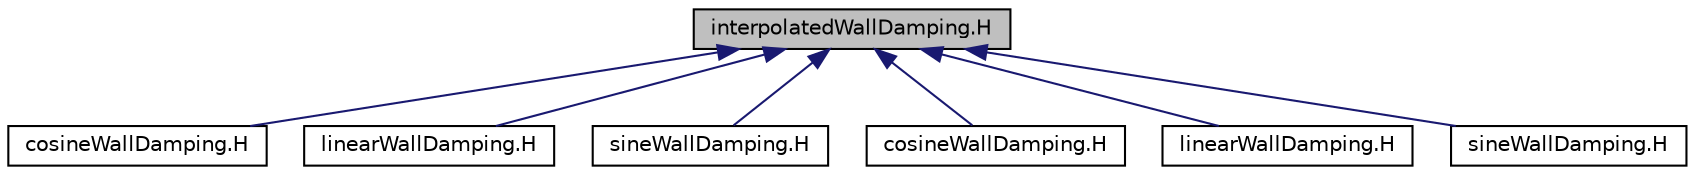digraph "interpolatedWallDamping.H"
{
  bgcolor="transparent";
  edge [fontname="Helvetica",fontsize="10",labelfontname="Helvetica",labelfontsize="10"];
  node [fontname="Helvetica",fontsize="10",shape=record];
  Node2 [label="interpolatedWallDamping.H",height=0.2,width=0.4,color="black", fillcolor="grey75", style="filled", fontcolor="black"];
  Node2 -> Node3 [dir="back",color="midnightblue",fontsize="10",style="solid",fontname="Helvetica"];
  Node3 [label="cosineWallDamping.H",height=0.2,width=0.4,color="black",URL="$a03312.html"];
  Node2 -> Node4 [dir="back",color="midnightblue",fontsize="10",style="solid",fontname="Helvetica"];
  Node4 [label="linearWallDamping.H",height=0.2,width=0.4,color="black",URL="$a03588.html"];
  Node2 -> Node5 [dir="back",color="midnightblue",fontsize="10",style="solid",fontname="Helvetica"];
  Node5 [label="sineWallDamping.H",height=0.2,width=0.4,color="black",URL="$a03912.html"];
  Node2 -> Node6 [dir="back",color="midnightblue",fontsize="10",style="solid",fontname="Helvetica"];
  Node6 [label="cosineWallDamping.H",height=0.2,width=0.4,color="black",URL="$a03315.html"];
  Node2 -> Node7 [dir="back",color="midnightblue",fontsize="10",style="solid",fontname="Helvetica"];
  Node7 [label="linearWallDamping.H",height=0.2,width=0.4,color="black",URL="$a03591.html"];
  Node2 -> Node8 [dir="back",color="midnightblue",fontsize="10",style="solid",fontname="Helvetica"];
  Node8 [label="sineWallDamping.H",height=0.2,width=0.4,color="black",URL="$a03915.html"];
}
